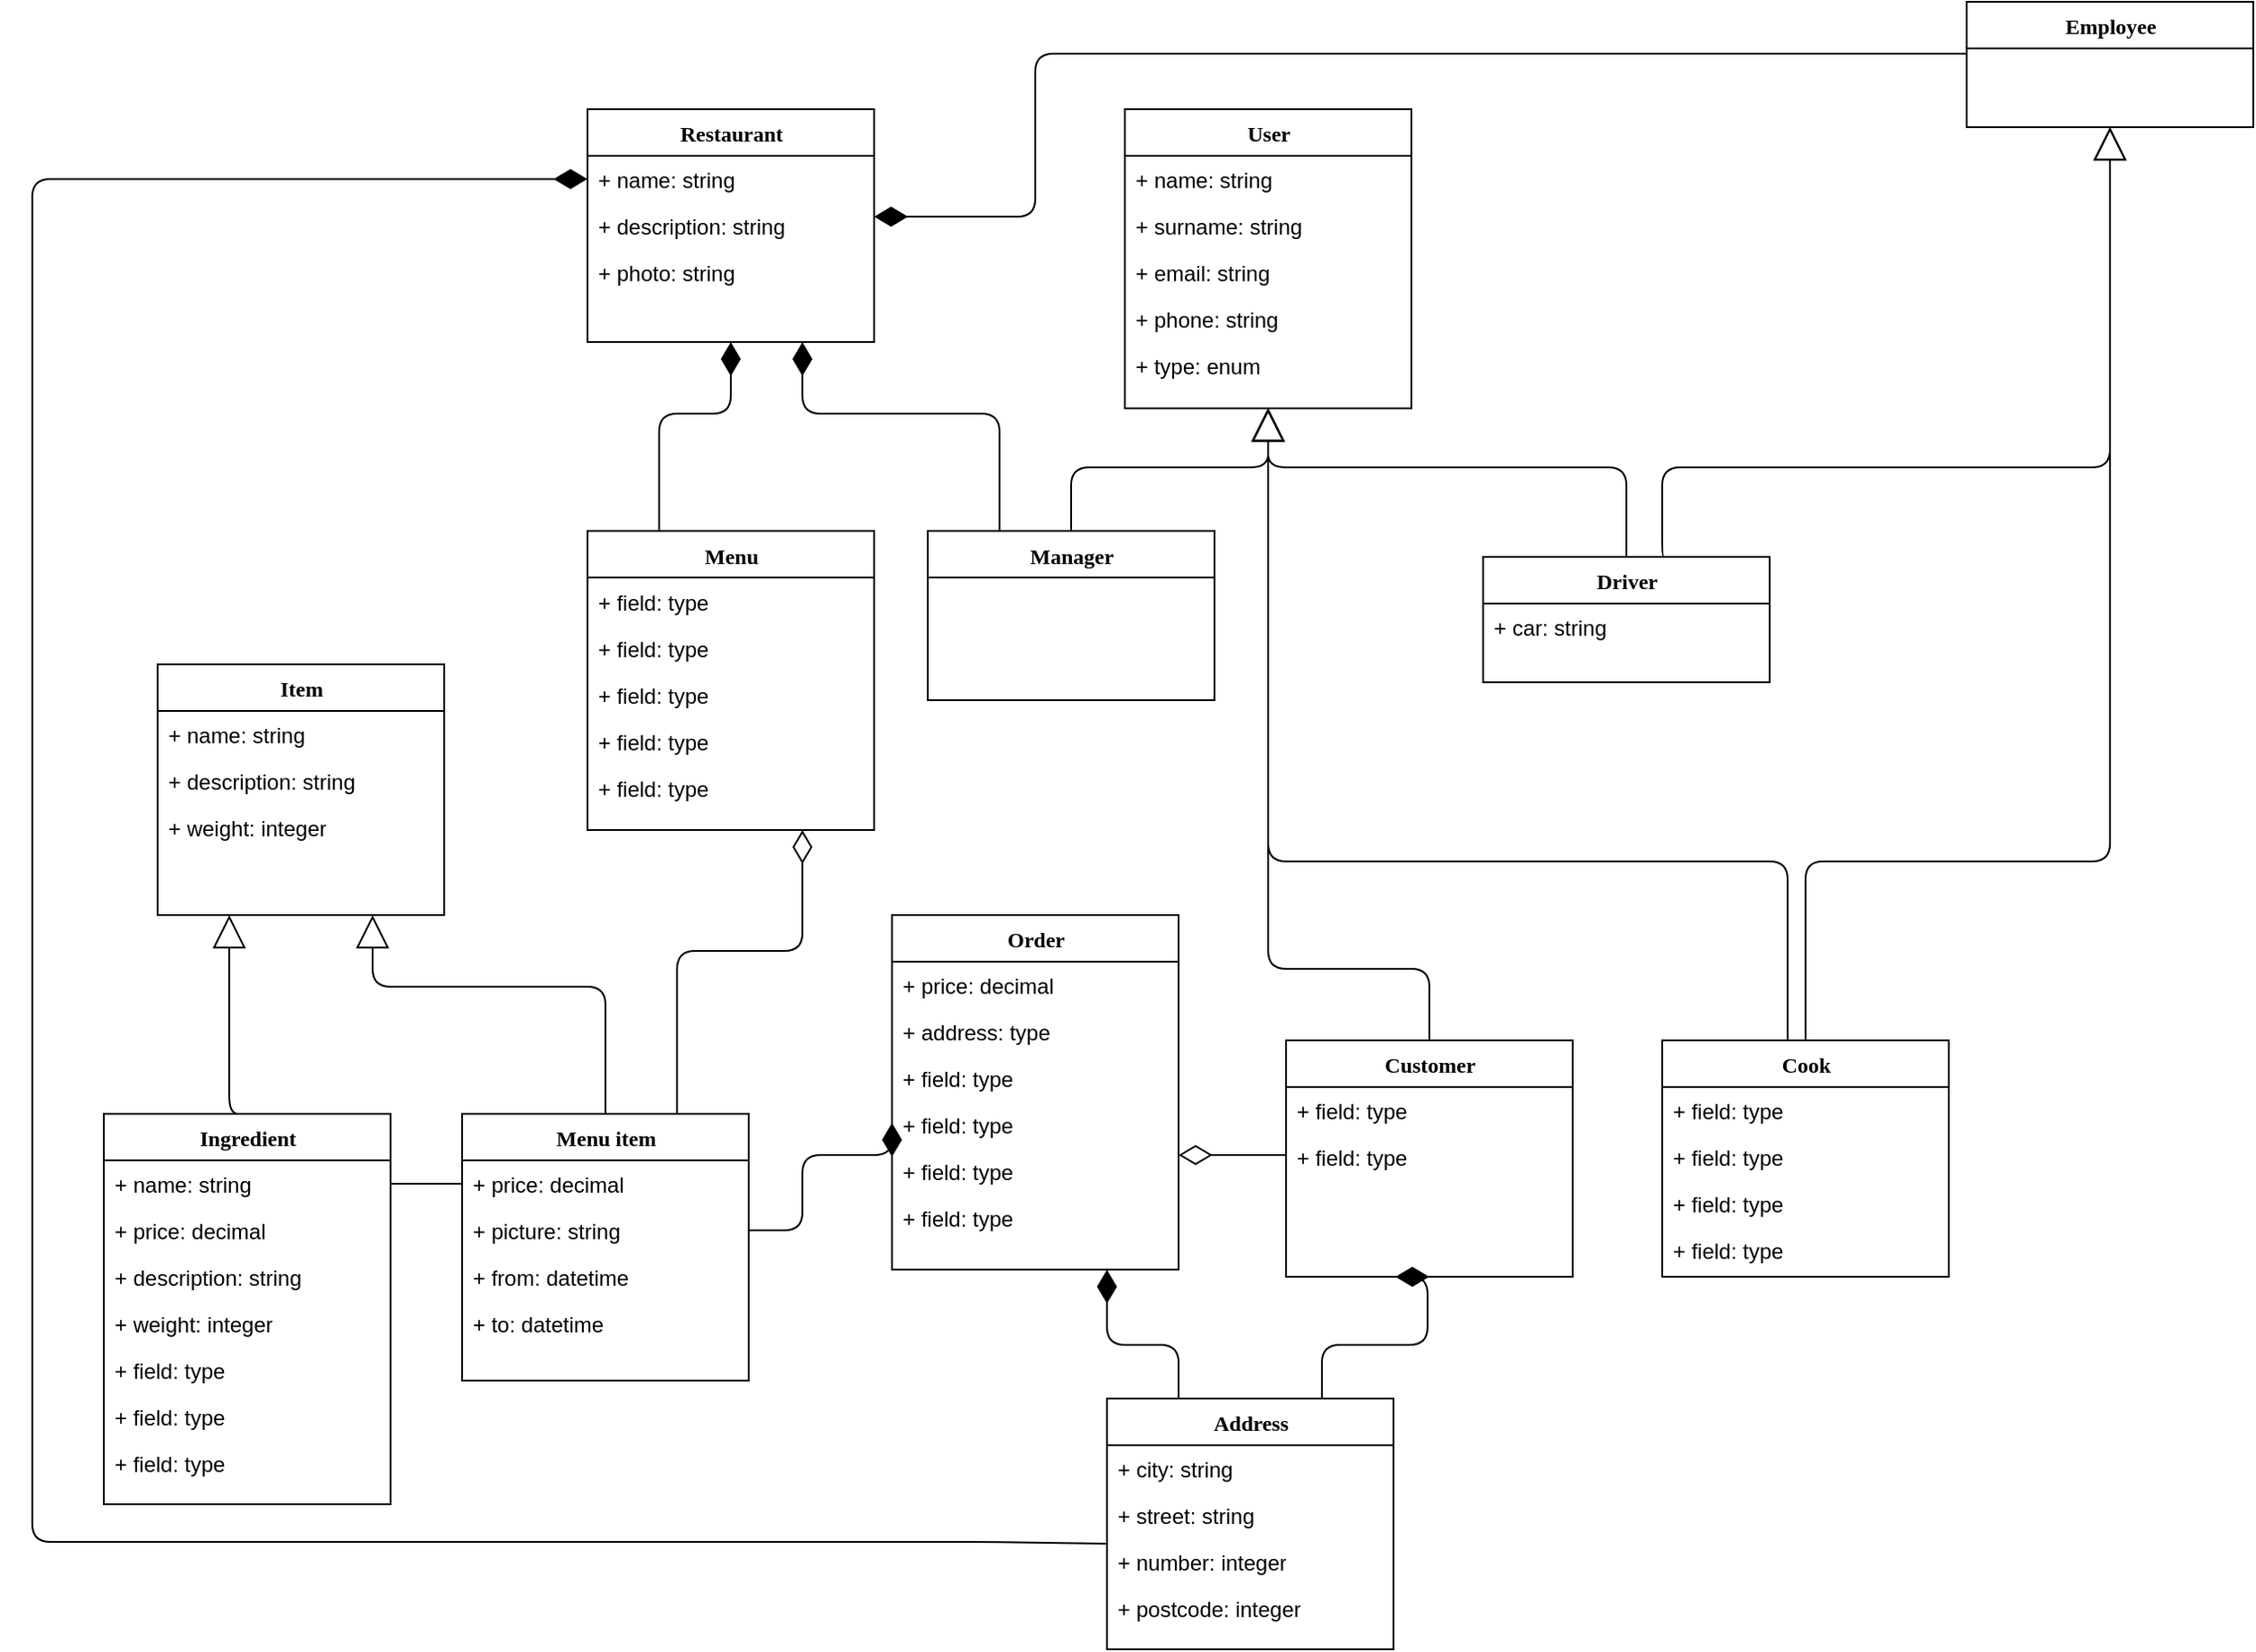 <mxfile version="22.1.17" type="device">
  <diagram name="Page-1" id="9f46799a-70d6-7492-0946-bef42562c5a5">
    <mxGraphModel dx="3294" dy="1208" grid="1" gridSize="10" guides="1" tooltips="1" connect="1" arrows="1" fold="1" page="1" pageScale="1" pageWidth="1100" pageHeight="850" background="none" math="0" shadow="0">
      <root>
        <mxCell id="0" />
        <mxCell id="1" parent="0" />
        <mxCell id="78961159f06e98e8-43" value="User" style="swimlane;html=1;fontStyle=1;align=center;verticalAlign=top;childLayout=stackLayout;horizontal=1;startSize=26;horizontalStack=0;resizeParent=1;resizeLast=0;collapsible=1;marginBottom=0;swimlaneFillColor=#ffffff;rounded=0;shadow=0;comic=0;labelBackgroundColor=none;strokeWidth=1;fillColor=none;fontFamily=Verdana;fontSize=12" parent="1" vertex="1">
          <mxGeometry x="460" y="100" width="160" height="167" as="geometry" />
        </mxCell>
        <mxCell id="78961159f06e98e8-44" value="+ name: string" style="text;html=1;strokeColor=none;fillColor=none;align=left;verticalAlign=top;spacingLeft=4;spacingRight=4;whiteSpace=wrap;overflow=hidden;rotatable=0;points=[[0,0.5],[1,0.5]];portConstraint=eastwest;" parent="78961159f06e98e8-43" vertex="1">
          <mxGeometry y="26" width="160" height="26" as="geometry" />
        </mxCell>
        <mxCell id="78961159f06e98e8-45" value="+ surname: string" style="text;html=1;strokeColor=none;fillColor=none;align=left;verticalAlign=top;spacingLeft=4;spacingRight=4;whiteSpace=wrap;overflow=hidden;rotatable=0;points=[[0,0.5],[1,0.5]];portConstraint=eastwest;" parent="78961159f06e98e8-43" vertex="1">
          <mxGeometry y="52" width="160" height="26" as="geometry" />
        </mxCell>
        <mxCell id="78961159f06e98e8-49" value="+ email: string" style="text;html=1;strokeColor=none;fillColor=none;align=left;verticalAlign=top;spacingLeft=4;spacingRight=4;whiteSpace=wrap;overflow=hidden;rotatable=0;points=[[0,0.5],[1,0.5]];portConstraint=eastwest;" parent="78961159f06e98e8-43" vertex="1">
          <mxGeometry y="78" width="160" height="26" as="geometry" />
        </mxCell>
        <mxCell id="78961159f06e98e8-50" value="+ phone: string" style="text;html=1;strokeColor=none;fillColor=none;align=left;verticalAlign=top;spacingLeft=4;spacingRight=4;whiteSpace=wrap;overflow=hidden;rotatable=0;points=[[0,0.5],[1,0.5]];portConstraint=eastwest;" parent="78961159f06e98e8-43" vertex="1">
          <mxGeometry y="104" width="160" height="26" as="geometry" />
        </mxCell>
        <mxCell id="CkgpbT7U-WO9B7tclYMJ-41" value="+ type: enum" style="text;html=1;strokeColor=none;fillColor=none;align=left;verticalAlign=top;spacingLeft=4;spacingRight=4;whiteSpace=wrap;overflow=hidden;rotatable=0;points=[[0,0.5],[1,0.5]];portConstraint=eastwest;" vertex="1" parent="78961159f06e98e8-43">
          <mxGeometry y="130" width="160" height="26" as="geometry" />
        </mxCell>
        <mxCell id="78961159f06e98e8-56" value="Menu item" style="swimlane;html=1;fontStyle=1;align=center;verticalAlign=top;childLayout=stackLayout;horizontal=1;startSize=26;horizontalStack=0;resizeParent=1;resizeLast=0;collapsible=1;marginBottom=0;swimlaneFillColor=#ffffff;rounded=0;shadow=0;comic=0;labelBackgroundColor=none;strokeWidth=1;fillColor=none;fontFamily=Verdana;fontSize=12;swimlaneLine=1;" parent="1" vertex="1">
          <mxGeometry x="90" y="661" width="160" height="149" as="geometry" />
        </mxCell>
        <mxCell id="78961159f06e98e8-58" value="+ price: decimal" style="text;html=1;strokeColor=none;fillColor=none;align=left;verticalAlign=top;spacingLeft=4;spacingRight=4;whiteSpace=wrap;overflow=hidden;rotatable=0;points=[[0,0.5],[1,0.5]];portConstraint=eastwest;" parent="78961159f06e98e8-56" vertex="1">
          <mxGeometry y="26" width="160" height="26" as="geometry" />
        </mxCell>
        <mxCell id="78961159f06e98e8-63" value="+ picture: string" style="text;html=1;strokeColor=none;fillColor=none;align=left;verticalAlign=top;spacingLeft=4;spacingRight=4;whiteSpace=wrap;overflow=hidden;rotatable=0;points=[[0,0.5],[1,0.5]];portConstraint=eastwest;" parent="78961159f06e98e8-56" vertex="1">
          <mxGeometry y="52" width="160" height="26" as="geometry" />
        </mxCell>
        <mxCell id="CkgpbT7U-WO9B7tclYMJ-87" value="+ from: datetime" style="text;html=1;strokeColor=none;fillColor=none;align=left;verticalAlign=top;spacingLeft=4;spacingRight=4;whiteSpace=wrap;overflow=hidden;rotatable=0;points=[[0,0.5],[1,0.5]];portConstraint=eastwest;" vertex="1" parent="78961159f06e98e8-56">
          <mxGeometry y="78" width="160" height="26" as="geometry" />
        </mxCell>
        <mxCell id="CkgpbT7U-WO9B7tclYMJ-86" value="+ to: datetime" style="text;html=1;strokeColor=none;fillColor=none;align=left;verticalAlign=top;spacingLeft=4;spacingRight=4;whiteSpace=wrap;overflow=hidden;rotatable=0;points=[[0,0.5],[1,0.5]];portConstraint=eastwest;" vertex="1" parent="78961159f06e98e8-56">
          <mxGeometry y="104" width="160" height="26" as="geometry" />
        </mxCell>
        <mxCell id="78961159f06e98e8-130" style="edgeStyle=elbowEdgeStyle;html=1;labelBackgroundColor=none;startFill=0;startSize=8;endArrow=diamondThin;endFill=0;endSize=16;fontFamily=Verdana;fontSize=12;elbow=vertical;" parent="1" source="78961159f06e98e8-82" target="78961159f06e98e8-69" edge="1">
          <mxGeometry relative="1" as="geometry" />
        </mxCell>
        <mxCell id="78961159f06e98e8-69" value="Order" style="swimlane;html=1;fontStyle=1;align=center;verticalAlign=top;childLayout=stackLayout;horizontal=1;startSize=26;horizontalStack=0;resizeParent=1;resizeLast=0;collapsible=1;marginBottom=0;swimlaneFillColor=#ffffff;rounded=0;shadow=0;comic=0;labelBackgroundColor=none;strokeWidth=1;fillColor=none;fontFamily=Verdana;fontSize=12" parent="1" vertex="1">
          <mxGeometry x="330" y="550" width="160" height="198" as="geometry" />
        </mxCell>
        <mxCell id="78961159f06e98e8-70" value="+ price: decimal" style="text;html=1;strokeColor=none;fillColor=none;align=left;verticalAlign=top;spacingLeft=4;spacingRight=4;whiteSpace=wrap;overflow=hidden;rotatable=0;points=[[0,0.5],[1,0.5]];portConstraint=eastwest;" parent="78961159f06e98e8-69" vertex="1">
          <mxGeometry y="26" width="160" height="26" as="geometry" />
        </mxCell>
        <mxCell id="78961159f06e98e8-71" value="+ address: type" style="text;html=1;strokeColor=none;fillColor=none;align=left;verticalAlign=top;spacingLeft=4;spacingRight=4;whiteSpace=wrap;overflow=hidden;rotatable=0;points=[[0,0.5],[1,0.5]];portConstraint=eastwest;" parent="78961159f06e98e8-69" vertex="1">
          <mxGeometry y="52" width="160" height="26" as="geometry" />
        </mxCell>
        <mxCell id="78961159f06e98e8-72" value="+ field: type" style="text;html=1;strokeColor=none;fillColor=none;align=left;verticalAlign=top;spacingLeft=4;spacingRight=4;whiteSpace=wrap;overflow=hidden;rotatable=0;points=[[0,0.5],[1,0.5]];portConstraint=eastwest;" parent="78961159f06e98e8-69" vertex="1">
          <mxGeometry y="78" width="160" height="26" as="geometry" />
        </mxCell>
        <mxCell id="78961159f06e98e8-74" value="+ field: type" style="text;html=1;strokeColor=none;fillColor=none;align=left;verticalAlign=top;spacingLeft=4;spacingRight=4;whiteSpace=wrap;overflow=hidden;rotatable=0;points=[[0,0.5],[1,0.5]];portConstraint=eastwest;" parent="78961159f06e98e8-69" vertex="1">
          <mxGeometry y="104" width="160" height="26" as="geometry" />
        </mxCell>
        <mxCell id="78961159f06e98e8-75" value="+ field: type" style="text;html=1;strokeColor=none;fillColor=none;align=left;verticalAlign=top;spacingLeft=4;spacingRight=4;whiteSpace=wrap;overflow=hidden;rotatable=0;points=[[0,0.5],[1,0.5]];portConstraint=eastwest;" parent="78961159f06e98e8-69" vertex="1">
          <mxGeometry y="130" width="160" height="26" as="geometry" />
        </mxCell>
        <mxCell id="78961159f06e98e8-76" value="+ field: type" style="text;html=1;strokeColor=none;fillColor=none;align=left;verticalAlign=top;spacingLeft=4;spacingRight=4;whiteSpace=wrap;overflow=hidden;rotatable=0;points=[[0,0.5],[1,0.5]];portConstraint=eastwest;" parent="78961159f06e98e8-69" vertex="1">
          <mxGeometry y="156" width="160" height="26" as="geometry" />
        </mxCell>
        <mxCell id="78961159f06e98e8-128" style="edgeStyle=orthogonalEdgeStyle;html=1;labelBackgroundColor=none;startFill=0;startSize=8;endArrow=block;endFill=0;endSize=16;fontFamily=Verdana;fontSize=12;" parent="1" source="78961159f06e98e8-82" target="78961159f06e98e8-43" edge="1">
          <mxGeometry relative="1" as="geometry">
            <Array as="points">
              <mxPoint x="630" y="580" />
              <mxPoint x="540" y="580" />
            </Array>
          </mxGeometry>
        </mxCell>
        <mxCell id="78961159f06e98e8-82" value="Customer" style="swimlane;html=1;fontStyle=1;align=center;verticalAlign=top;childLayout=stackLayout;horizontal=1;startSize=26;horizontalStack=0;resizeParent=1;resizeLast=0;collapsible=1;marginBottom=0;swimlaneFillColor=#ffffff;rounded=0;shadow=0;comic=0;labelBackgroundColor=none;strokeWidth=1;fillColor=none;fontFamily=Verdana;fontSize=12" parent="1" vertex="1">
          <mxGeometry x="550" y="620" width="160" height="132" as="geometry" />
        </mxCell>
        <mxCell id="78961159f06e98e8-83" value="+ field: type" style="text;html=1;strokeColor=none;fillColor=none;align=left;verticalAlign=top;spacingLeft=4;spacingRight=4;whiteSpace=wrap;overflow=hidden;rotatable=0;points=[[0,0.5],[1,0.5]];portConstraint=eastwest;" parent="78961159f06e98e8-82" vertex="1">
          <mxGeometry y="26" width="160" height="26" as="geometry" />
        </mxCell>
        <mxCell id="78961159f06e98e8-85" value="+ field: type" style="text;html=1;strokeColor=none;fillColor=none;align=left;verticalAlign=top;spacingLeft=4;spacingRight=4;whiteSpace=wrap;overflow=hidden;rotatable=0;points=[[0,0.5],[1,0.5]];portConstraint=eastwest;" parent="78961159f06e98e8-82" vertex="1">
          <mxGeometry y="52" width="160" height="26" as="geometry" />
        </mxCell>
        <mxCell id="78961159f06e98e8-127" style="edgeStyle=orthogonalEdgeStyle;html=1;labelBackgroundColor=none;startFill=0;startSize=8;endArrow=block;endFill=0;endSize=16;fontFamily=Verdana;fontSize=12;entryX=0.5;entryY=1;entryDx=0;entryDy=0;" parent="1" source="78961159f06e98e8-95" target="78961159f06e98e8-43" edge="1">
          <mxGeometry relative="1" as="geometry">
            <Array as="points">
              <mxPoint x="830" y="520" />
              <mxPoint x="540" y="520" />
            </Array>
          </mxGeometry>
        </mxCell>
        <mxCell id="78961159f06e98e8-95" value="Cook" style="swimlane;html=1;fontStyle=1;align=center;verticalAlign=top;childLayout=stackLayout;horizontal=1;startSize=26;horizontalStack=0;resizeParent=1;resizeLast=0;collapsible=1;marginBottom=0;swimlaneFillColor=#ffffff;rounded=0;shadow=0;comic=0;labelBackgroundColor=none;strokeWidth=1;fillColor=none;fontFamily=Verdana;fontSize=12" parent="1" vertex="1">
          <mxGeometry x="760" y="620" width="160" height="132" as="geometry" />
        </mxCell>
        <mxCell id="78961159f06e98e8-96" value="+ field: type" style="text;html=1;strokeColor=none;fillColor=none;align=left;verticalAlign=top;spacingLeft=4;spacingRight=4;whiteSpace=wrap;overflow=hidden;rotatable=0;points=[[0,0.5],[1,0.5]];portConstraint=eastwest;" parent="78961159f06e98e8-95" vertex="1">
          <mxGeometry y="26" width="160" height="26" as="geometry" />
        </mxCell>
        <mxCell id="78961159f06e98e8-97" value="+ field: type" style="text;html=1;strokeColor=none;fillColor=none;align=left;verticalAlign=top;spacingLeft=4;spacingRight=4;whiteSpace=wrap;overflow=hidden;rotatable=0;points=[[0,0.5],[1,0.5]];portConstraint=eastwest;" parent="78961159f06e98e8-95" vertex="1">
          <mxGeometry y="52" width="160" height="26" as="geometry" />
        </mxCell>
        <mxCell id="78961159f06e98e8-98" value="+ field: type" style="text;html=1;strokeColor=none;fillColor=none;align=left;verticalAlign=top;spacingLeft=4;spacingRight=4;whiteSpace=wrap;overflow=hidden;rotatable=0;points=[[0,0.5],[1,0.5]];portConstraint=eastwest;" parent="78961159f06e98e8-95" vertex="1">
          <mxGeometry y="78" width="160" height="26" as="geometry" />
        </mxCell>
        <mxCell id="78961159f06e98e8-102" value="+ field: type" style="text;html=1;strokeColor=none;fillColor=none;align=left;verticalAlign=top;spacingLeft=4;spacingRight=4;whiteSpace=wrap;overflow=hidden;rotatable=0;points=[[0,0.5],[1,0.5]];portConstraint=eastwest;" parent="78961159f06e98e8-95" vertex="1">
          <mxGeometry y="104" width="160" height="26" as="geometry" />
        </mxCell>
        <mxCell id="78961159f06e98e8-126" style="edgeStyle=orthogonalEdgeStyle;html=1;labelBackgroundColor=none;startFill=0;startSize=8;endArrow=block;endFill=0;endSize=16;fontFamily=Verdana;fontSize=12;entryX=0.5;entryY=1;entryDx=0;entryDy=0;" parent="1" source="78961159f06e98e8-108" target="78961159f06e98e8-43" edge="1">
          <mxGeometry relative="1" as="geometry">
            <Array as="points">
              <mxPoint x="740" y="300" />
              <mxPoint x="540" y="300" />
            </Array>
            <mxPoint x="540" y="270" as="targetPoint" />
          </mxGeometry>
        </mxCell>
        <mxCell id="78961159f06e98e8-108" value="Driver" style="swimlane;html=1;fontStyle=1;align=center;verticalAlign=top;childLayout=stackLayout;horizontal=1;startSize=26;horizontalStack=0;resizeParent=1;resizeLast=0;collapsible=1;marginBottom=0;swimlaneFillColor=#ffffff;rounded=0;shadow=0;comic=0;labelBackgroundColor=none;strokeWidth=1;fillColor=none;fontFamily=Verdana;fontSize=12" parent="1" vertex="1">
          <mxGeometry x="660" y="350" width="160" height="70" as="geometry" />
        </mxCell>
        <mxCell id="78961159f06e98e8-109" value="+ car: string" style="text;html=1;strokeColor=none;fillColor=none;align=left;verticalAlign=top;spacingLeft=4;spacingRight=4;whiteSpace=wrap;overflow=hidden;rotatable=0;points=[[0,0.5],[1,0.5]];portConstraint=eastwest;" parent="78961159f06e98e8-108" vertex="1">
          <mxGeometry y="26" width="160" height="26" as="geometry" />
        </mxCell>
        <mxCell id="CkgpbT7U-WO9B7tclYMJ-7" value="Address" style="swimlane;html=1;fontStyle=1;align=center;verticalAlign=top;childLayout=stackLayout;horizontal=1;startSize=26;horizontalStack=0;resizeParent=1;resizeLast=0;collapsible=1;marginBottom=0;swimlaneFillColor=#ffffff;rounded=0;shadow=0;comic=0;labelBackgroundColor=none;strokeWidth=1;fillColor=none;fontFamily=Verdana;fontSize=12" vertex="1" parent="1">
          <mxGeometry x="450" y="820" width="160" height="140" as="geometry" />
        </mxCell>
        <mxCell id="CkgpbT7U-WO9B7tclYMJ-8" value="+ city: string" style="text;html=1;strokeColor=none;fillColor=none;align=left;verticalAlign=top;spacingLeft=4;spacingRight=4;whiteSpace=wrap;overflow=hidden;rotatable=0;points=[[0,0.5],[1,0.5]];portConstraint=eastwest;" vertex="1" parent="CkgpbT7U-WO9B7tclYMJ-7">
          <mxGeometry y="26" width="160" height="26" as="geometry" />
        </mxCell>
        <mxCell id="CkgpbT7U-WO9B7tclYMJ-9" value="+ street: string" style="text;html=1;strokeColor=none;fillColor=none;align=left;verticalAlign=top;spacingLeft=4;spacingRight=4;whiteSpace=wrap;overflow=hidden;rotatable=0;points=[[0,0.5],[1,0.5]];portConstraint=eastwest;" vertex="1" parent="CkgpbT7U-WO9B7tclYMJ-7">
          <mxGeometry y="52" width="160" height="26" as="geometry" />
        </mxCell>
        <mxCell id="CkgpbT7U-WO9B7tclYMJ-10" value="+ number: integer" style="text;html=1;strokeColor=none;fillColor=none;align=left;verticalAlign=top;spacingLeft=4;spacingRight=4;whiteSpace=wrap;overflow=hidden;rotatable=0;points=[[0,0.5],[1,0.5]];portConstraint=eastwest;" vertex="1" parent="CkgpbT7U-WO9B7tclYMJ-7">
          <mxGeometry y="78" width="160" height="26" as="geometry" />
        </mxCell>
        <mxCell id="CkgpbT7U-WO9B7tclYMJ-11" value="+ postcode: integer" style="text;html=1;strokeColor=none;fillColor=none;align=left;verticalAlign=top;spacingLeft=4;spacingRight=4;whiteSpace=wrap;overflow=hidden;rotatable=0;points=[[0,0.5],[1,0.5]];portConstraint=eastwest;" vertex="1" parent="CkgpbT7U-WO9B7tclYMJ-7">
          <mxGeometry y="104" width="160" height="26" as="geometry" />
        </mxCell>
        <mxCell id="CkgpbT7U-WO9B7tclYMJ-19" value="Ingredient" style="swimlane;html=1;fontStyle=1;align=center;verticalAlign=top;childLayout=stackLayout;horizontal=1;startSize=26;horizontalStack=0;resizeParent=1;resizeLast=0;collapsible=1;marginBottom=0;swimlaneFillColor=#ffffff;rounded=0;shadow=0;comic=0;labelBackgroundColor=none;strokeWidth=1;fillColor=none;fontFamily=Verdana;fontSize=12;swimlaneLine=1;" vertex="1" parent="1">
          <mxGeometry x="-110" y="661" width="160" height="218" as="geometry" />
        </mxCell>
        <mxCell id="CkgpbT7U-WO9B7tclYMJ-20" value="+ name: string" style="text;html=1;strokeColor=none;fillColor=none;align=left;verticalAlign=top;spacingLeft=4;spacingRight=4;whiteSpace=wrap;overflow=hidden;rotatable=0;points=[[0,0.5],[1,0.5]];portConstraint=eastwest;" vertex="1" parent="CkgpbT7U-WO9B7tclYMJ-19">
          <mxGeometry y="26" width="160" height="26" as="geometry" />
        </mxCell>
        <mxCell id="CkgpbT7U-WO9B7tclYMJ-21" value="+ price: decimal" style="text;html=1;strokeColor=none;fillColor=none;align=left;verticalAlign=top;spacingLeft=4;spacingRight=4;whiteSpace=wrap;overflow=hidden;rotatable=0;points=[[0,0.5],[1,0.5]];portConstraint=eastwest;" vertex="1" parent="CkgpbT7U-WO9B7tclYMJ-19">
          <mxGeometry y="52" width="160" height="26" as="geometry" />
        </mxCell>
        <mxCell id="CkgpbT7U-WO9B7tclYMJ-22" value="+ description: string" style="text;html=1;strokeColor=none;fillColor=none;align=left;verticalAlign=top;spacingLeft=4;spacingRight=4;whiteSpace=wrap;overflow=hidden;rotatable=0;points=[[0,0.5],[1,0.5]];portConstraint=eastwest;" vertex="1" parent="CkgpbT7U-WO9B7tclYMJ-19">
          <mxGeometry y="78" width="160" height="26" as="geometry" />
        </mxCell>
        <mxCell id="CkgpbT7U-WO9B7tclYMJ-23" value="+ weight: integer" style="text;html=1;strokeColor=none;fillColor=none;align=left;verticalAlign=top;spacingLeft=4;spacingRight=4;whiteSpace=wrap;overflow=hidden;rotatable=0;points=[[0,0.5],[1,0.5]];portConstraint=eastwest;" vertex="1" parent="CkgpbT7U-WO9B7tclYMJ-19">
          <mxGeometry y="104" width="160" height="26" as="geometry" />
        </mxCell>
        <mxCell id="CkgpbT7U-WO9B7tclYMJ-24" value="+ field: type" style="text;html=1;strokeColor=none;fillColor=none;align=left;verticalAlign=top;spacingLeft=4;spacingRight=4;whiteSpace=wrap;overflow=hidden;rotatable=0;points=[[0,0.5],[1,0.5]];portConstraint=eastwest;" vertex="1" parent="CkgpbT7U-WO9B7tclYMJ-19">
          <mxGeometry y="130" width="160" height="26" as="geometry" />
        </mxCell>
        <mxCell id="CkgpbT7U-WO9B7tclYMJ-25" value="+ field: type" style="text;html=1;strokeColor=none;fillColor=none;align=left;verticalAlign=top;spacingLeft=4;spacingRight=4;whiteSpace=wrap;overflow=hidden;rotatable=0;points=[[0,0.5],[1,0.5]];portConstraint=eastwest;" vertex="1" parent="CkgpbT7U-WO9B7tclYMJ-19">
          <mxGeometry y="156" width="160" height="26" as="geometry" />
        </mxCell>
        <mxCell id="CkgpbT7U-WO9B7tclYMJ-26" value="+ field: type" style="text;html=1;strokeColor=none;fillColor=none;align=left;verticalAlign=top;spacingLeft=4;spacingRight=4;whiteSpace=wrap;overflow=hidden;rotatable=0;points=[[0,0.5],[1,0.5]];portConstraint=eastwest;" vertex="1" parent="CkgpbT7U-WO9B7tclYMJ-19">
          <mxGeometry y="182" width="160" height="26" as="geometry" />
        </mxCell>
        <mxCell id="CkgpbT7U-WO9B7tclYMJ-27" value="Item" style="swimlane;html=1;fontStyle=1;align=center;verticalAlign=top;childLayout=stackLayout;horizontal=1;startSize=26;horizontalStack=0;resizeParent=1;resizeLast=0;collapsible=1;marginBottom=0;swimlaneFillColor=#ffffff;rounded=0;shadow=0;comic=0;labelBackgroundColor=none;strokeWidth=1;fillColor=none;fontFamily=Verdana;fontSize=12;swimlaneLine=1;" vertex="1" parent="1">
          <mxGeometry x="-80" y="410" width="160" height="140" as="geometry" />
        </mxCell>
        <mxCell id="CkgpbT7U-WO9B7tclYMJ-28" value="+ name: string" style="text;html=1;strokeColor=none;fillColor=none;align=left;verticalAlign=top;spacingLeft=4;spacingRight=4;whiteSpace=wrap;overflow=hidden;rotatable=0;points=[[0,0.5],[1,0.5]];portConstraint=eastwest;" vertex="1" parent="CkgpbT7U-WO9B7tclYMJ-27">
          <mxGeometry y="26" width="160" height="26" as="geometry" />
        </mxCell>
        <mxCell id="CkgpbT7U-WO9B7tclYMJ-30" value="+ description: string" style="text;html=1;strokeColor=none;fillColor=none;align=left;verticalAlign=top;spacingLeft=4;spacingRight=4;whiteSpace=wrap;overflow=hidden;rotatable=0;points=[[0,0.5],[1,0.5]];portConstraint=eastwest;" vertex="1" parent="CkgpbT7U-WO9B7tclYMJ-27">
          <mxGeometry y="52" width="160" height="26" as="geometry" />
        </mxCell>
        <mxCell id="CkgpbT7U-WO9B7tclYMJ-31" value="+ weight: integer" style="text;html=1;strokeColor=none;fillColor=none;align=left;verticalAlign=top;spacingLeft=4;spacingRight=4;whiteSpace=wrap;overflow=hidden;rotatable=0;points=[[0,0.5],[1,0.5]];portConstraint=eastwest;" vertex="1" parent="CkgpbT7U-WO9B7tclYMJ-27">
          <mxGeometry y="78" width="160" height="26" as="geometry" />
        </mxCell>
        <mxCell id="CkgpbT7U-WO9B7tclYMJ-35" style="edgeStyle=orthogonalEdgeStyle;html=1;labelBackgroundColor=none;startFill=0;startSize=8;endArrow=block;endFill=0;endSize=16;fontFamily=Verdana;fontSize=12;exitX=0.5;exitY=0;exitDx=0;exitDy=0;entryX=0.25;entryY=1;entryDx=0;entryDy=0;" edge="1" parent="1" source="CkgpbT7U-WO9B7tclYMJ-19" target="CkgpbT7U-WO9B7tclYMJ-27">
          <mxGeometry relative="1" as="geometry">
            <Array as="points">
              <mxPoint x="-40" y="661" />
            </Array>
            <mxPoint x="-120" y="812" as="sourcePoint" />
            <mxPoint x="-70" y="590" as="targetPoint" />
          </mxGeometry>
        </mxCell>
        <mxCell id="CkgpbT7U-WO9B7tclYMJ-36" style="edgeStyle=orthogonalEdgeStyle;html=1;labelBackgroundColor=none;startFill=0;startSize=8;endArrow=block;endFill=0;endSize=16;fontFamily=Verdana;fontSize=12;exitX=0.5;exitY=0;exitDx=0;exitDy=0;entryX=0.75;entryY=1;entryDx=0;entryDy=0;" edge="1" parent="1" source="78961159f06e98e8-56" target="CkgpbT7U-WO9B7tclYMJ-27">
          <mxGeometry relative="1" as="geometry">
            <Array as="points">
              <mxPoint x="170" y="590" />
              <mxPoint x="40" y="590" />
            </Array>
            <mxPoint x="240" y="772" as="sourcePoint" />
            <mxPoint x="90" y="560" as="targetPoint" />
          </mxGeometry>
        </mxCell>
        <mxCell id="CkgpbT7U-WO9B7tclYMJ-37" value="" style="endArrow=none;html=1;rounded=0;exitX=1;exitY=0.5;exitDx=0;exitDy=0;entryX=0;entryY=0.5;entryDx=0;entryDy=0;" edge="1" parent="1" source="CkgpbT7U-WO9B7tclYMJ-20" target="78961159f06e98e8-58">
          <mxGeometry width="50" height="50" relative="1" as="geometry">
            <mxPoint x="520" y="550" as="sourcePoint" />
            <mxPoint x="570" y="500" as="targetPoint" />
          </mxGeometry>
        </mxCell>
        <mxCell id="CkgpbT7U-WO9B7tclYMJ-38" style="edgeStyle=orthogonalEdgeStyle;html=1;labelBackgroundColor=none;startFill=0;startSize=8;endArrow=diamondThin;endFill=1;endSize=16;fontFamily=Verdana;fontSize=12;entryX=0;entryY=0.5;entryDx=0;entryDy=0;exitX=1;exitY=0.5;exitDx=0;exitDy=0;" edge="1" parent="1" source="78961159f06e98e8-63">
          <mxGeometry relative="1" as="geometry">
            <Array as="points">
              <mxPoint x="280" y="726" />
              <mxPoint x="280" y="684" />
              <mxPoint x="330" y="684" />
            </Array>
            <mxPoint x="280" y="690" as="sourcePoint" />
            <mxPoint x="330" y="685" as="targetPoint" />
          </mxGeometry>
        </mxCell>
        <mxCell id="CkgpbT7U-WO9B7tclYMJ-39" style="edgeStyle=orthogonalEdgeStyle;html=1;labelBackgroundColor=none;startFill=0;startSize=8;endArrow=diamondThin;endFill=1;endSize=16;fontFamily=Verdana;fontSize=12;entryX=0.75;entryY=1;entryDx=0;entryDy=0;exitX=0.25;exitY=0;exitDx=0;exitDy=0;" edge="1" parent="1" source="CkgpbT7U-WO9B7tclYMJ-7" target="78961159f06e98e8-69">
          <mxGeometry relative="1" as="geometry">
            <Array as="points">
              <mxPoint x="490" y="790" />
              <mxPoint x="450" y="790" />
            </Array>
            <mxPoint x="330" y="870" as="sourcePoint" />
            <mxPoint x="380" y="811" as="targetPoint" />
          </mxGeometry>
        </mxCell>
        <mxCell id="CkgpbT7U-WO9B7tclYMJ-40" style="edgeStyle=orthogonalEdgeStyle;html=1;labelBackgroundColor=none;startFill=0;startSize=8;endArrow=diamondThin;endFill=1;endSize=16;fontFamily=Verdana;fontSize=12;entryX=0.5;entryY=1;entryDx=0;entryDy=0;exitX=0.75;exitY=0;exitDx=0;exitDy=0;" edge="1" parent="1" source="CkgpbT7U-WO9B7tclYMJ-7" target="78961159f06e98e8-82">
          <mxGeometry relative="1" as="geometry">
            <Array as="points">
              <mxPoint x="570" y="790" />
              <mxPoint x="629" y="790" />
            </Array>
            <mxPoint x="640" y="872" as="sourcePoint" />
            <mxPoint x="629.36" y="597.484" as="targetPoint" />
          </mxGeometry>
        </mxCell>
        <mxCell id="CkgpbT7U-WO9B7tclYMJ-42" value="Menu" style="swimlane;html=1;fontStyle=1;align=center;verticalAlign=top;childLayout=stackLayout;horizontal=1;startSize=26;horizontalStack=0;resizeParent=1;resizeLast=0;collapsible=1;marginBottom=0;swimlaneFillColor=#ffffff;rounded=0;shadow=0;comic=0;labelBackgroundColor=none;strokeWidth=1;fillColor=none;fontFamily=Verdana;fontSize=12" vertex="1" parent="1">
          <mxGeometry x="160" y="335.5" width="160" height="167" as="geometry" />
        </mxCell>
        <mxCell id="CkgpbT7U-WO9B7tclYMJ-43" value="+ field: type" style="text;html=1;strokeColor=none;fillColor=none;align=left;verticalAlign=top;spacingLeft=4;spacingRight=4;whiteSpace=wrap;overflow=hidden;rotatable=0;points=[[0,0.5],[1,0.5]];portConstraint=eastwest;" vertex="1" parent="CkgpbT7U-WO9B7tclYMJ-42">
          <mxGeometry y="26" width="160" height="26" as="geometry" />
        </mxCell>
        <mxCell id="CkgpbT7U-WO9B7tclYMJ-44" value="+ field: type" style="text;html=1;strokeColor=none;fillColor=none;align=left;verticalAlign=top;spacingLeft=4;spacingRight=4;whiteSpace=wrap;overflow=hidden;rotatable=0;points=[[0,0.5],[1,0.5]];portConstraint=eastwest;" vertex="1" parent="CkgpbT7U-WO9B7tclYMJ-42">
          <mxGeometry y="52" width="160" height="26" as="geometry" />
        </mxCell>
        <mxCell id="CkgpbT7U-WO9B7tclYMJ-45" value="+ field: type" style="text;html=1;strokeColor=none;fillColor=none;align=left;verticalAlign=top;spacingLeft=4;spacingRight=4;whiteSpace=wrap;overflow=hidden;rotatable=0;points=[[0,0.5],[1,0.5]];portConstraint=eastwest;" vertex="1" parent="CkgpbT7U-WO9B7tclYMJ-42">
          <mxGeometry y="78" width="160" height="26" as="geometry" />
        </mxCell>
        <mxCell id="CkgpbT7U-WO9B7tclYMJ-46" value="+ field: type" style="text;html=1;strokeColor=none;fillColor=none;align=left;verticalAlign=top;spacingLeft=4;spacingRight=4;whiteSpace=wrap;overflow=hidden;rotatable=0;points=[[0,0.5],[1,0.5]];portConstraint=eastwest;" vertex="1" parent="CkgpbT7U-WO9B7tclYMJ-42">
          <mxGeometry y="104" width="160" height="26" as="geometry" />
        </mxCell>
        <mxCell id="CkgpbT7U-WO9B7tclYMJ-47" value="+ field: type" style="text;html=1;strokeColor=none;fillColor=none;align=left;verticalAlign=top;spacingLeft=4;spacingRight=4;whiteSpace=wrap;overflow=hidden;rotatable=0;points=[[0,0.5],[1,0.5]];portConstraint=eastwest;" vertex="1" parent="CkgpbT7U-WO9B7tclYMJ-42">
          <mxGeometry y="130" width="160" height="26" as="geometry" />
        </mxCell>
        <mxCell id="CkgpbT7U-WO9B7tclYMJ-55" style="edgeStyle=orthogonalEdgeStyle;html=1;labelBackgroundColor=none;startFill=0;startSize=8;endArrow=diamondThin;endFill=0;endSize=16;fontFamily=Verdana;fontSize=12;entryX=0.75;entryY=1;entryDx=0;entryDy=0;exitX=0.75;exitY=0;exitDx=0;exitDy=0;" edge="1" parent="1" source="78961159f06e98e8-56" target="CkgpbT7U-WO9B7tclYMJ-42">
          <mxGeometry relative="1" as="geometry">
            <Array as="points">
              <mxPoint x="210" y="570" />
              <mxPoint x="280" y="570" />
            </Array>
            <mxPoint x="200" y="532" as="sourcePoint" />
            <mxPoint x="160" y="460" as="targetPoint" />
          </mxGeometry>
        </mxCell>
        <mxCell id="CkgpbT7U-WO9B7tclYMJ-56" value="Employee&lt;br&gt;" style="swimlane;html=1;fontStyle=1;align=center;verticalAlign=top;childLayout=stackLayout;horizontal=1;startSize=26;horizontalStack=0;resizeParent=1;resizeLast=0;collapsible=1;marginBottom=0;swimlaneFillColor=#ffffff;rounded=0;shadow=0;comic=0;labelBackgroundColor=none;strokeWidth=1;fillColor=none;fontFamily=Verdana;fontSize=12" vertex="1" parent="1">
          <mxGeometry x="930" y="40" width="160" height="70" as="geometry" />
        </mxCell>
        <mxCell id="CkgpbT7U-WO9B7tclYMJ-67" style="edgeStyle=orthogonalEdgeStyle;html=1;labelBackgroundColor=none;startFill=0;startSize=8;endArrow=block;endFill=0;endSize=16;fontFamily=Verdana;fontSize=12;exitX=0.5;exitY=0;exitDx=0;exitDy=0;entryX=0.5;entryY=1;entryDx=0;entryDy=0;" edge="1" parent="1" source="78961159f06e98e8-95" target="CkgpbT7U-WO9B7tclYMJ-56">
          <mxGeometry relative="1" as="geometry">
            <mxPoint x="830" y="630" as="sourcePoint" />
            <mxPoint x="520" y="277" as="targetPoint" />
            <Array as="points">
              <mxPoint x="840" y="520" />
              <mxPoint x="1010" y="520" />
            </Array>
          </mxGeometry>
        </mxCell>
        <mxCell id="CkgpbT7U-WO9B7tclYMJ-68" style="edgeStyle=orthogonalEdgeStyle;html=1;labelBackgroundColor=none;startFill=0;startSize=8;endArrow=block;endFill=0;endSize=16;fontFamily=Verdana;fontSize=12;entryX=0.5;entryY=1;entryDx=0;entryDy=0;exitX=0.636;exitY=0;exitDx=0;exitDy=0;exitPerimeter=0;" edge="1" parent="1" source="78961159f06e98e8-108" target="CkgpbT7U-WO9B7tclYMJ-56">
          <mxGeometry relative="1" as="geometry">
            <mxPoint x="790" y="330" as="sourcePoint" />
            <mxPoint x="860" y="150" as="targetPoint" />
            <Array as="points">
              <mxPoint x="760" y="350" />
              <mxPoint x="760" y="300" />
              <mxPoint x="1010" y="300" />
            </Array>
          </mxGeometry>
        </mxCell>
        <mxCell id="CkgpbT7U-WO9B7tclYMJ-69" value="Restaurant" style="swimlane;html=1;fontStyle=1;align=center;verticalAlign=top;childLayout=stackLayout;horizontal=1;startSize=26;horizontalStack=0;resizeParent=1;resizeLast=0;collapsible=1;marginBottom=0;swimlaneFillColor=#ffffff;rounded=0;shadow=0;comic=0;labelBackgroundColor=none;strokeWidth=1;fillColor=none;fontFamily=Verdana;fontSize=12" vertex="1" parent="1">
          <mxGeometry x="160" y="100" width="160" height="130" as="geometry" />
        </mxCell>
        <mxCell id="CkgpbT7U-WO9B7tclYMJ-72" value="+ name: string" style="text;html=1;strokeColor=none;fillColor=none;align=left;verticalAlign=top;spacingLeft=4;spacingRight=4;whiteSpace=wrap;overflow=hidden;rotatable=0;points=[[0,0.5],[1,0.5]];portConstraint=eastwest;" vertex="1" parent="CkgpbT7U-WO9B7tclYMJ-69">
          <mxGeometry y="26" width="160" height="26" as="geometry" />
        </mxCell>
        <mxCell id="CkgpbT7U-WO9B7tclYMJ-73" value="+ description: string" style="text;html=1;strokeColor=none;fillColor=none;align=left;verticalAlign=top;spacingLeft=4;spacingRight=4;whiteSpace=wrap;overflow=hidden;rotatable=0;points=[[0,0.5],[1,0.5]];portConstraint=eastwest;" vertex="1" parent="CkgpbT7U-WO9B7tclYMJ-69">
          <mxGeometry y="52" width="160" height="26" as="geometry" />
        </mxCell>
        <mxCell id="CkgpbT7U-WO9B7tclYMJ-74" value="+ photo: string" style="text;html=1;strokeColor=none;fillColor=none;align=left;verticalAlign=top;spacingLeft=4;spacingRight=4;whiteSpace=wrap;overflow=hidden;rotatable=0;points=[[0,0.5],[1,0.5]];portConstraint=eastwest;" vertex="1" parent="CkgpbT7U-WO9B7tclYMJ-69">
          <mxGeometry y="78" width="160" height="26" as="geometry" />
        </mxCell>
        <mxCell id="CkgpbT7U-WO9B7tclYMJ-76" style="edgeStyle=orthogonalEdgeStyle;html=1;labelBackgroundColor=none;startFill=0;startSize=8;endArrow=diamondThin;endFill=1;endSize=16;fontFamily=Verdana;fontSize=12;entryX=1;entryY=0.5;entryDx=0;entryDy=0;" edge="1" parent="1">
          <mxGeometry relative="1" as="geometry">
            <Array as="points">
              <mxPoint x="930" y="69" />
              <mxPoint x="410" y="69" />
              <mxPoint x="410" y="160" />
            </Array>
            <mxPoint x="930" y="69" as="sourcePoint" />
            <mxPoint x="320" y="160" as="targetPoint" />
          </mxGeometry>
        </mxCell>
        <mxCell id="CkgpbT7U-WO9B7tclYMJ-77" style="edgeStyle=orthogonalEdgeStyle;html=1;labelBackgroundColor=none;startFill=0;startSize=8;endArrow=diamondThin;endFill=1;endSize=16;fontFamily=Verdana;fontSize=12;entryX=0.5;entryY=1;entryDx=0;entryDy=0;exitX=0.25;exitY=0;exitDx=0;exitDy=0;" edge="1" parent="1" source="CkgpbT7U-WO9B7tclYMJ-42" target="CkgpbT7U-WO9B7tclYMJ-69">
          <mxGeometry relative="1" as="geometry">
            <Array as="points">
              <mxPoint x="200" y="270" />
              <mxPoint x="240" y="270" />
            </Array>
            <mxPoint x="230" y="340" as="sourcePoint" />
            <mxPoint x="290" y="513" as="targetPoint" />
          </mxGeometry>
        </mxCell>
        <mxCell id="CkgpbT7U-WO9B7tclYMJ-78" value="Manager&lt;br&gt;" style="swimlane;html=1;fontStyle=1;align=center;verticalAlign=top;childLayout=stackLayout;horizontal=1;startSize=26;horizontalStack=0;resizeParent=1;resizeLast=0;collapsible=1;marginBottom=0;swimlaneFillColor=#ffffff;rounded=0;shadow=0;comic=0;labelBackgroundColor=none;strokeWidth=1;fillColor=none;fontFamily=Verdana;fontSize=12" vertex="1" parent="1">
          <mxGeometry x="350" y="335.5" width="160" height="94.5" as="geometry" />
        </mxCell>
        <mxCell id="CkgpbT7U-WO9B7tclYMJ-84" style="edgeStyle=orthogonalEdgeStyle;html=1;labelBackgroundColor=none;startFill=0;startSize=8;endArrow=diamondThin;endFill=1;endSize=16;fontFamily=Verdana;fontSize=12;exitX=0.25;exitY=0;exitDx=0;exitDy=0;entryX=0.75;entryY=1;entryDx=0;entryDy=0;" edge="1" parent="1" source="CkgpbT7U-WO9B7tclYMJ-78" target="CkgpbT7U-WO9B7tclYMJ-69">
          <mxGeometry relative="1" as="geometry">
            <Array as="points">
              <mxPoint x="390" y="270" />
              <mxPoint x="280" y="270" />
            </Array>
            <mxPoint x="210" y="373" as="sourcePoint" />
            <mxPoint x="290" y="267" as="targetPoint" />
          </mxGeometry>
        </mxCell>
        <mxCell id="CkgpbT7U-WO9B7tclYMJ-85" style="edgeStyle=orthogonalEdgeStyle;html=1;labelBackgroundColor=none;startFill=0;startSize=8;endArrow=block;endFill=0;endSize=16;fontFamily=Verdana;fontSize=12;exitX=0.5;exitY=0;exitDx=0;exitDy=0;entryX=0.5;entryY=1;entryDx=0;entryDy=0;" edge="1" parent="1" source="CkgpbT7U-WO9B7tclYMJ-78" target="78961159f06e98e8-43">
          <mxGeometry relative="1" as="geometry">
            <Array as="points">
              <mxPoint x="430" y="300" />
              <mxPoint x="540" y="300" />
            </Array>
            <mxPoint x="740" y="350" as="sourcePoint" />
            <mxPoint x="510" y="267" as="targetPoint" />
          </mxGeometry>
        </mxCell>
        <mxCell id="CkgpbT7U-WO9B7tclYMJ-88" style="edgeStyle=orthogonalEdgeStyle;html=1;labelBackgroundColor=none;startFill=0;startSize=8;endArrow=diamondThin;endFill=1;endSize=16;fontFamily=Verdana;fontSize=12;entryX=0;entryY=0.5;entryDx=0;entryDy=0;exitX=-0.004;exitY=1.114;exitDx=0;exitDy=0;exitPerimeter=0;" edge="1" parent="1" source="CkgpbT7U-WO9B7tclYMJ-9" target="CkgpbT7U-WO9B7tclYMJ-72">
          <mxGeometry relative="1" as="geometry">
            <Array as="points">
              <mxPoint x="380" y="900" />
              <mxPoint x="-150" y="900" />
              <mxPoint x="-150" y="131" />
            </Array>
            <mxPoint x="500" y="830" as="sourcePoint" />
            <mxPoint x="460" y="758" as="targetPoint" />
          </mxGeometry>
        </mxCell>
      </root>
    </mxGraphModel>
  </diagram>
</mxfile>

